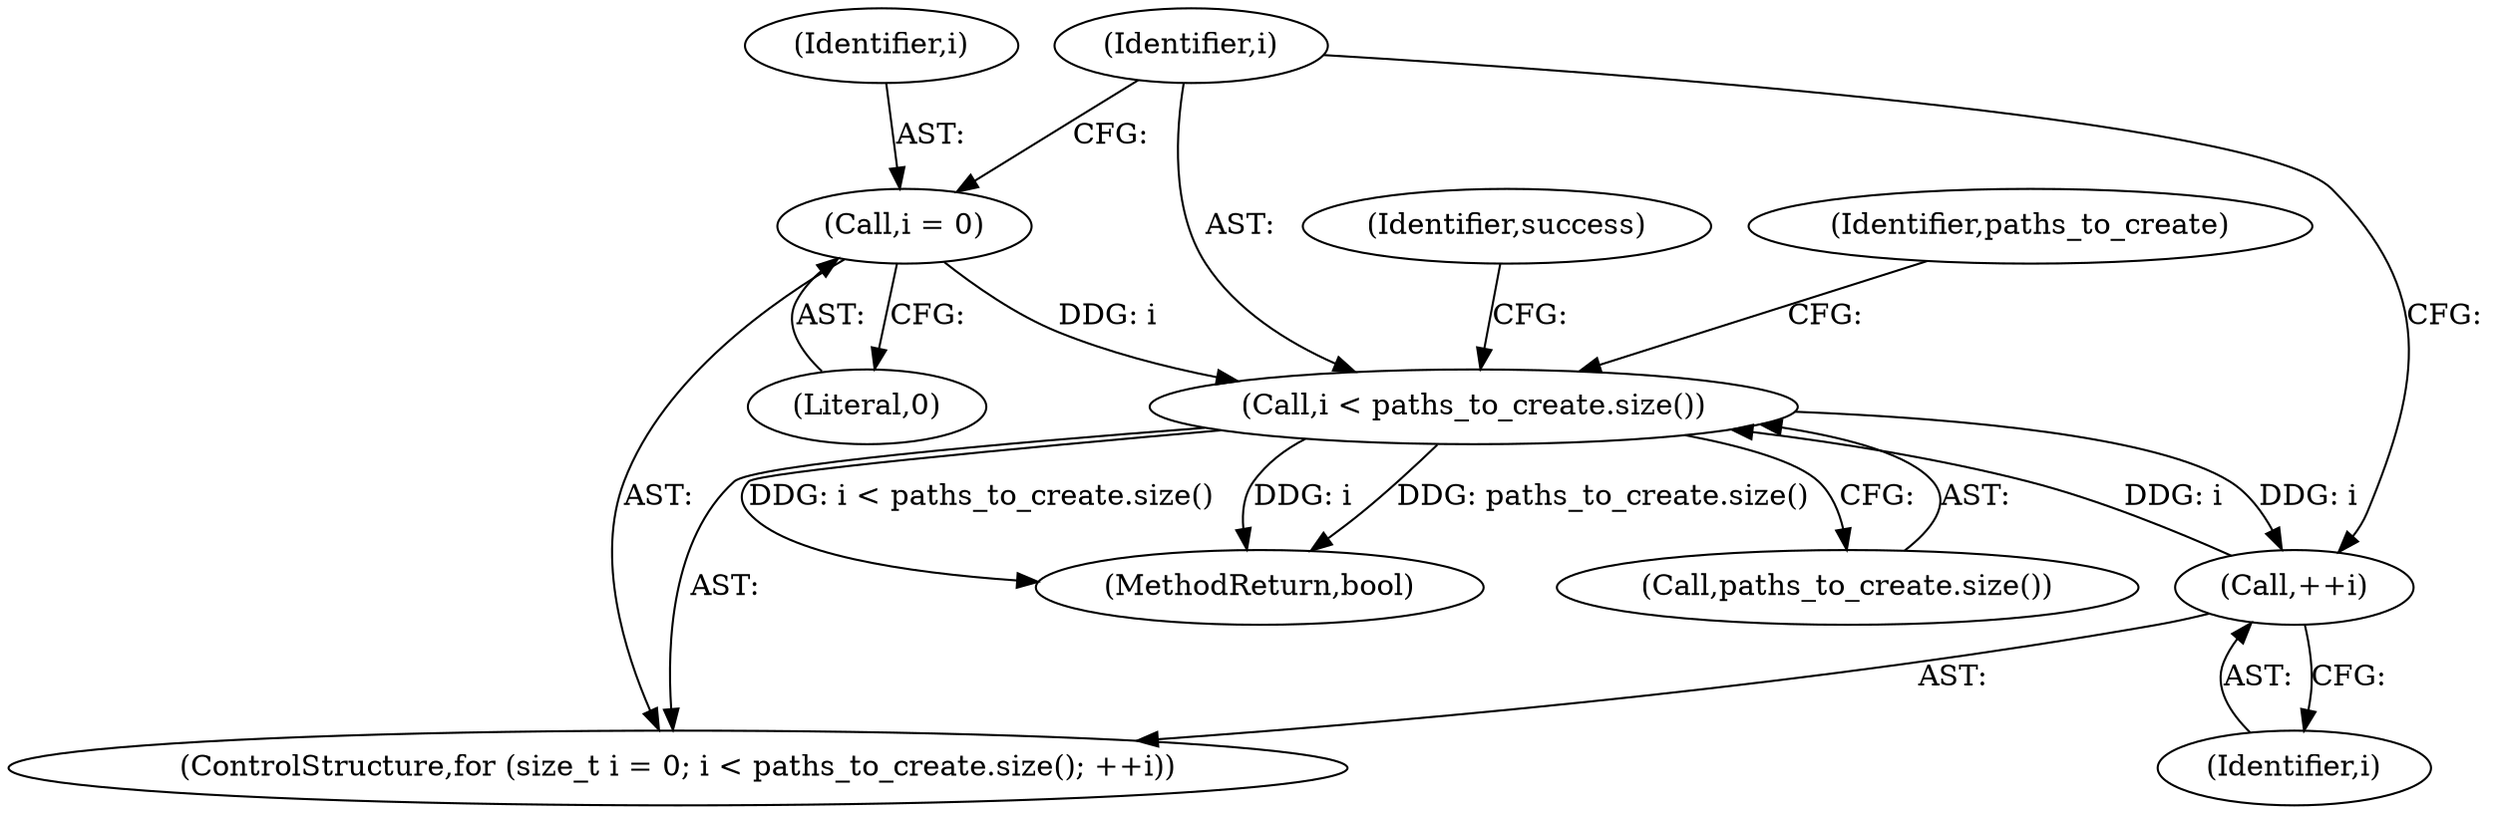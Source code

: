 digraph "1_Chrome_baef1ffd73db183ca50c854e1779ed7f6e5100a8@API" {
"1000112" [label="(Call,i < paths_to_create.size())"];
"1000109" [label="(Call,i = 0)"];
"1000115" [label="(Call,++i)"];
"1000112" [label="(Call,i < paths_to_create.size())"];
"1000150" [label="(MethodReturn,bool)"];
"1000109" [label="(Call,i = 0)"];
"1000113" [label="(Identifier,i)"];
"1000111" [label="(Literal,0)"];
"1000115" [label="(Call,++i)"];
"1000149" [label="(Identifier,success)"];
"1000110" [label="(Identifier,i)"];
"1000121" [label="(Identifier,paths_to_create)"];
"1000112" [label="(Call,i < paths_to_create.size())"];
"1000116" [label="(Identifier,i)"];
"1000114" [label="(Call,paths_to_create.size())"];
"1000107" [label="(ControlStructure,for (size_t i = 0; i < paths_to_create.size(); ++i))"];
"1000112" -> "1000107"  [label="AST: "];
"1000112" -> "1000114"  [label="CFG: "];
"1000113" -> "1000112"  [label="AST: "];
"1000114" -> "1000112"  [label="AST: "];
"1000121" -> "1000112"  [label="CFG: "];
"1000149" -> "1000112"  [label="CFG: "];
"1000112" -> "1000150"  [label="DDG: paths_to_create.size()"];
"1000112" -> "1000150"  [label="DDG: i < paths_to_create.size()"];
"1000112" -> "1000150"  [label="DDG: i"];
"1000109" -> "1000112"  [label="DDG: i"];
"1000115" -> "1000112"  [label="DDG: i"];
"1000112" -> "1000115"  [label="DDG: i"];
"1000109" -> "1000107"  [label="AST: "];
"1000109" -> "1000111"  [label="CFG: "];
"1000110" -> "1000109"  [label="AST: "];
"1000111" -> "1000109"  [label="AST: "];
"1000113" -> "1000109"  [label="CFG: "];
"1000115" -> "1000107"  [label="AST: "];
"1000115" -> "1000116"  [label="CFG: "];
"1000116" -> "1000115"  [label="AST: "];
"1000113" -> "1000115"  [label="CFG: "];
}
